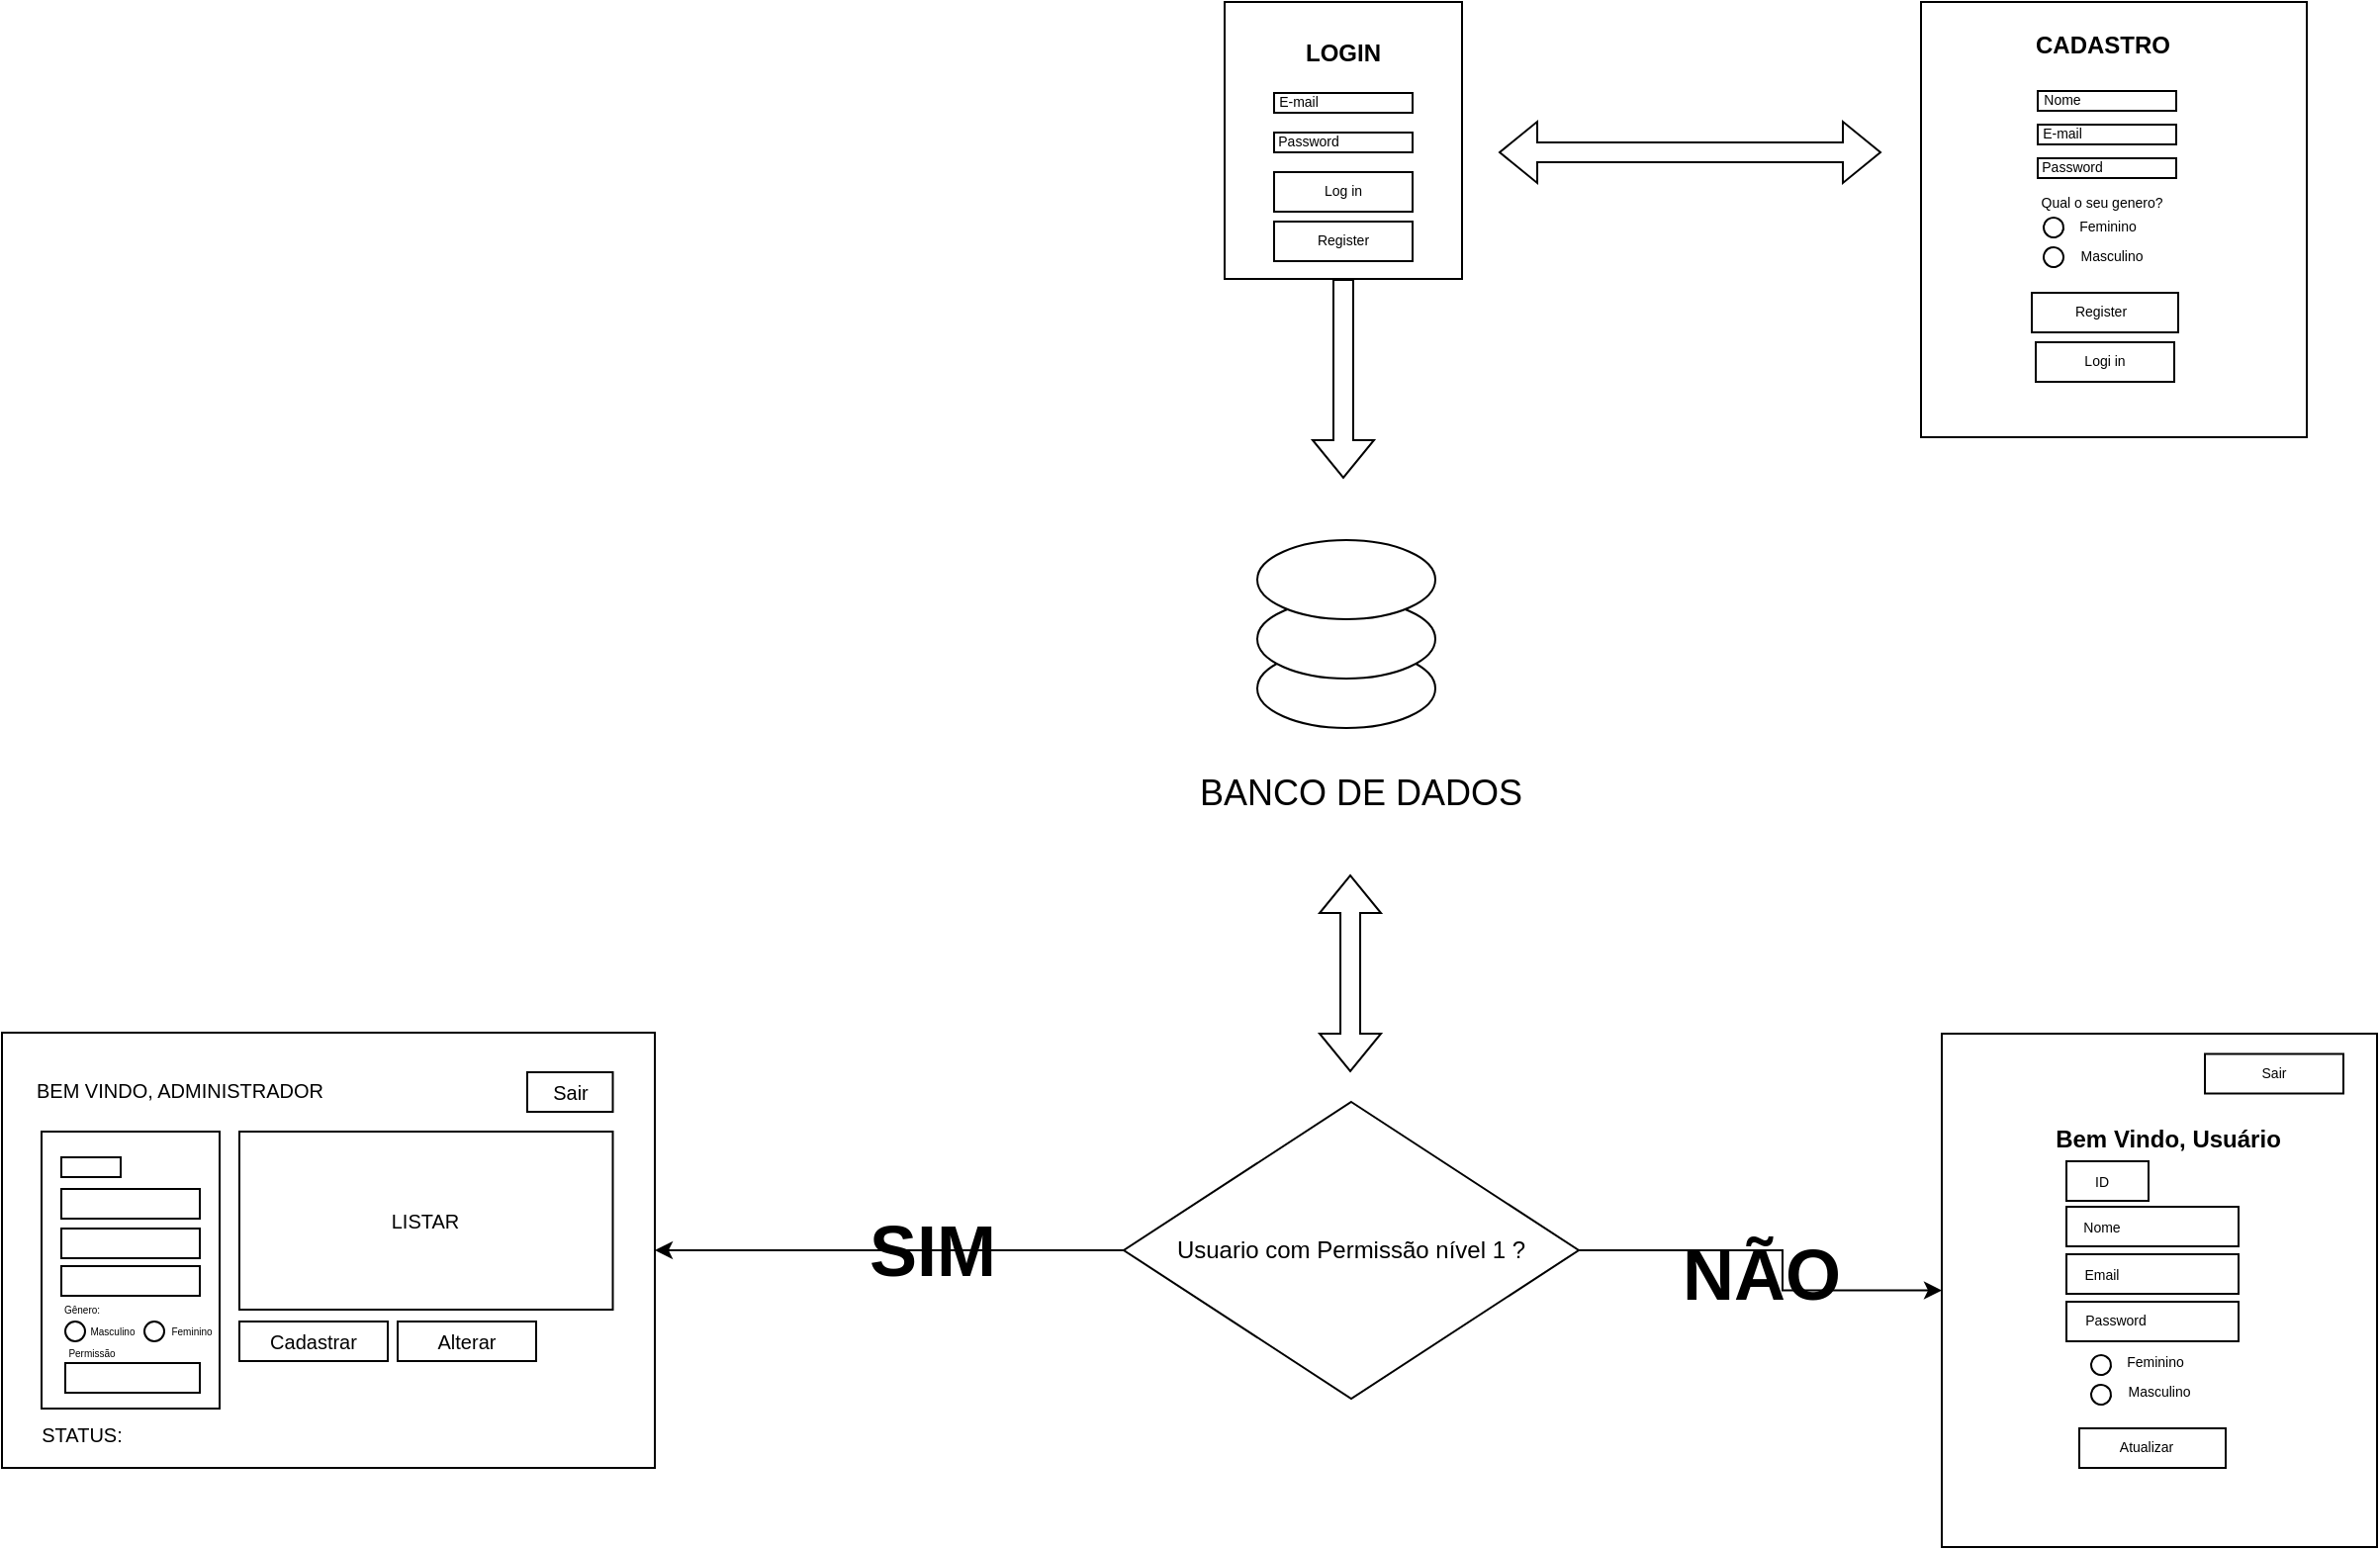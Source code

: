 <mxfile version="17.1.3" type="device"><diagram id="WGc3xMWW-dLss6r6IFGD" name="Page-1"><mxGraphModel dx="3541" dy="2225" grid="1" gridSize="10" guides="1" tooltips="1" connect="1" arrows="1" fold="1" page="1" pageScale="1" pageWidth="827" pageHeight="1169" math="0" shadow="0"><root><mxCell id="0"/><mxCell id="mjRN7YR32xXn8tpHwkQq-1" parent="0"/><mxCell id="mjRN7YR32xXn8tpHwkQq-15" value="" style="ellipse;whiteSpace=wrap;html=1;fontSize=7;" parent="mjRN7YR32xXn8tpHwkQq-1" vertex="1"><mxGeometry x="-345.5" y="-154" width="90" height="40" as="geometry"/></mxCell><mxCell id="mjRN7YR32xXn8tpHwkQq-14" value="" style="ellipse;whiteSpace=wrap;html=1;fontSize=7;" parent="mjRN7YR32xXn8tpHwkQq-1" vertex="1"><mxGeometry x="-345.5" y="-179" width="90" height="40" as="geometry"/></mxCell><mxCell id="mjRN7YR32xXn8tpHwkQq-2" value="" style="rounded=0;whiteSpace=wrap;html=1;" parent="mjRN7YR32xXn8tpHwkQq-1" vertex="1"><mxGeometry x="-362" y="-481" width="120" height="140" as="geometry"/></mxCell><mxCell id="mjRN7YR32xXn8tpHwkQq-3" value="&lt;b&gt;LOGIN&lt;/b&gt;" style="text;html=1;strokeColor=none;fillColor=none;align=center;verticalAlign=middle;whiteSpace=wrap;rounded=0;" parent="mjRN7YR32xXn8tpHwkQq-1" vertex="1"><mxGeometry x="-327" y="-465" width="50" height="20" as="geometry"/></mxCell><mxCell id="mjRN7YR32xXn8tpHwkQq-4" value="" style="rounded=0;whiteSpace=wrap;html=1;" parent="mjRN7YR32xXn8tpHwkQq-1" vertex="1"><mxGeometry x="-337" y="-435" width="70" height="10" as="geometry"/></mxCell><mxCell id="mjRN7YR32xXn8tpHwkQq-5" value="" style="rounded=0;whiteSpace=wrap;html=1;" parent="mjRN7YR32xXn8tpHwkQq-1" vertex="1"><mxGeometry x="-337" y="-415" width="70" height="10" as="geometry"/></mxCell><mxCell id="mjRN7YR32xXn8tpHwkQq-8" value="" style="rounded=0;whiteSpace=wrap;html=1;" parent="mjRN7YR32xXn8tpHwkQq-1" vertex="1"><mxGeometry x="-337" y="-395" width="70" height="20" as="geometry"/></mxCell><mxCell id="mjRN7YR32xXn8tpHwkQq-9" value="Log in" style="text;html=1;strokeColor=none;fillColor=none;align=center;verticalAlign=middle;whiteSpace=wrap;rounded=0;fontSize=7;" parent="mjRN7YR32xXn8tpHwkQq-1" vertex="1"><mxGeometry x="-332" y="-400" width="60" height="30" as="geometry"/></mxCell><mxCell id="mjRN7YR32xXn8tpHwkQq-10" value="E-mail" style="text;html=1;strokeColor=none;fillColor=none;align=center;verticalAlign=middle;whiteSpace=wrap;rounded=0;fontSize=7;" parent="mjRN7YR32xXn8tpHwkQq-1" vertex="1"><mxGeometry x="-337" y="-435" width="25" height="10" as="geometry"/></mxCell><mxCell id="mjRN7YR32xXn8tpHwkQq-11" value="Password" style="text;html=1;strokeColor=none;fillColor=none;align=center;verticalAlign=middle;whiteSpace=wrap;rounded=0;fontSize=7;" parent="mjRN7YR32xXn8tpHwkQq-1" vertex="1"><mxGeometry x="-332" y="-415" width="25" height="10" as="geometry"/></mxCell><mxCell id="mjRN7YR32xXn8tpHwkQq-12" value="" style="ellipse;whiteSpace=wrap;html=1;fontSize=7;" parent="mjRN7YR32xXn8tpHwkQq-1" vertex="1"><mxGeometry x="-345.5" y="-209" width="90" height="40" as="geometry"/></mxCell><mxCell id="mjRN7YR32xXn8tpHwkQq-16" value="&lt;font style=&quot;font-size: 18px&quot;&gt;BANCO DE DADOS&lt;/font&gt;" style="text;html=1;strokeColor=none;fillColor=none;align=center;verticalAlign=middle;whiteSpace=wrap;rounded=0;fontSize=7;" parent="mjRN7YR32xXn8tpHwkQq-1" vertex="1"><mxGeometry x="-413" y="-96.5" width="240" height="30" as="geometry"/></mxCell><mxCell id="mjRN7YR32xXn8tpHwkQq-19" value="" style="rounded=0;whiteSpace=wrap;html=1;" parent="mjRN7YR32xXn8tpHwkQq-1" vertex="1"><mxGeometry x="-10" y="-481" width="195" height="220" as="geometry"/></mxCell><mxCell id="mjRN7YR32xXn8tpHwkQq-20" value="&lt;b&gt;CADASTRO&lt;/b&gt;" style="text;html=1;strokeColor=none;fillColor=none;align=center;verticalAlign=middle;whiteSpace=wrap;rounded=0;" parent="mjRN7YR32xXn8tpHwkQq-1" vertex="1"><mxGeometry x="43" y="-469" width="78" height="20" as="geometry"/></mxCell><mxCell id="mjRN7YR32xXn8tpHwkQq-21" value="" style="rounded=0;whiteSpace=wrap;html=1;" parent="mjRN7YR32xXn8tpHwkQq-1" vertex="1"><mxGeometry x="49" y="-419" width="70" height="10" as="geometry"/></mxCell><mxCell id="mjRN7YR32xXn8tpHwkQq-22" value="" style="rounded=0;whiteSpace=wrap;html=1;" parent="mjRN7YR32xXn8tpHwkQq-1" vertex="1"><mxGeometry x="49" y="-402" width="70" height="10" as="geometry"/></mxCell><mxCell id="mjRN7YR32xXn8tpHwkQq-23" value="" style="rounded=0;whiteSpace=wrap;html=1;" parent="mjRN7YR32xXn8tpHwkQq-1" vertex="1"><mxGeometry x="46" y="-334" width="74" height="20" as="geometry"/></mxCell><mxCell id="mjRN7YR32xXn8tpHwkQq-24" value="Register" style="text;html=1;strokeColor=none;fillColor=none;align=center;verticalAlign=middle;whiteSpace=wrap;rounded=0;fontSize=7;" parent="mjRN7YR32xXn8tpHwkQq-1" vertex="1"><mxGeometry x="51" y="-339" width="60" height="30" as="geometry"/></mxCell><mxCell id="mjRN7YR32xXn8tpHwkQq-25" value="E-mail" style="text;html=1;strokeColor=none;fillColor=none;align=center;verticalAlign=middle;whiteSpace=wrap;rounded=0;fontSize=7;" parent="mjRN7YR32xXn8tpHwkQq-1" vertex="1"><mxGeometry x="49" y="-419" width="25" height="10" as="geometry"/></mxCell><mxCell id="mjRN7YR32xXn8tpHwkQq-26" value="Password" style="text;html=1;strokeColor=none;fillColor=none;align=center;verticalAlign=middle;whiteSpace=wrap;rounded=0;fontSize=7;" parent="mjRN7YR32xXn8tpHwkQq-1" vertex="1"><mxGeometry x="54" y="-402" width="25" height="10" as="geometry"/></mxCell><mxCell id="mjRN7YR32xXn8tpHwkQq-28" value="" style="rounded=0;whiteSpace=wrap;html=1;" parent="mjRN7YR32xXn8tpHwkQq-1" vertex="1"><mxGeometry x="49" y="-436" width="70" height="10" as="geometry"/></mxCell><mxCell id="mjRN7YR32xXn8tpHwkQq-29" value="Nome" style="text;html=1;strokeColor=none;fillColor=none;align=center;verticalAlign=middle;whiteSpace=wrap;rounded=0;fontSize=7;" parent="mjRN7YR32xXn8tpHwkQq-1" vertex="1"><mxGeometry x="49" y="-436" width="25" height="10" as="geometry"/></mxCell><mxCell id="mjRN7YR32xXn8tpHwkQq-30" value="" style="ellipse;whiteSpace=wrap;html=1;aspect=fixed;fontSize=2;rotation=-60;" parent="mjRN7YR32xXn8tpHwkQq-1" vertex="1"><mxGeometry x="52" y="-357" width="10" height="10" as="geometry"/></mxCell><mxCell id="mjRN7YR32xXn8tpHwkQq-31" value="&lt;span style=&quot;font-size: 7px&quot;&gt;Qual o seu genero?&lt;/span&gt;" style="text;html=1;strokeColor=none;fillColor=none;align=center;verticalAlign=middle;whiteSpace=wrap;rounded=0;fontSize=2;" parent="mjRN7YR32xXn8tpHwkQq-1" vertex="1"><mxGeometry x="49" y="-384" width="65" height="10" as="geometry"/></mxCell><mxCell id="mjRN7YR32xXn8tpHwkQq-33" value="Masculino" style="text;html=1;strokeColor=none;fillColor=none;align=center;verticalAlign=middle;whiteSpace=wrap;rounded=0;fontSize=7;" parent="mjRN7YR32xXn8tpHwkQq-1" vertex="1"><mxGeometry x="64" y="-359.5" width="45" height="15" as="geometry"/></mxCell><mxCell id="mjRN7YR32xXn8tpHwkQq-36" value="" style="ellipse;whiteSpace=wrap;html=1;aspect=fixed;fontSize=2;rotation=-60;" parent="mjRN7YR32xXn8tpHwkQq-1" vertex="1"><mxGeometry x="52" y="-372" width="10" height="10" as="geometry"/></mxCell><mxCell id="mjRN7YR32xXn8tpHwkQq-37" value="Feminino" style="text;html=1;strokeColor=none;fillColor=none;align=center;verticalAlign=middle;whiteSpace=wrap;rounded=0;fontSize=7;" parent="mjRN7YR32xXn8tpHwkQq-1" vertex="1"><mxGeometry x="62" y="-374.5" width="45" height="15" as="geometry"/></mxCell><mxCell id="gifAWHpyw7p1F67e-ajf-2" value="" style="rounded=0;whiteSpace=wrap;html=1;" vertex="1" parent="mjRN7YR32xXn8tpHwkQq-1"><mxGeometry x="-980" y="40" width="330" height="220" as="geometry"/></mxCell><mxCell id="gifAWHpyw7p1F67e-ajf-4" value="" style="rounded=0;whiteSpace=wrap;html=1;" vertex="1" parent="mjRN7YR32xXn8tpHwkQq-1"><mxGeometry x="-337" y="-370" width="70" height="20" as="geometry"/></mxCell><mxCell id="gifAWHpyw7p1F67e-ajf-5" value="Register" style="text;html=1;strokeColor=none;fillColor=none;align=center;verticalAlign=middle;whiteSpace=wrap;rounded=0;fontSize=7;" vertex="1" parent="mjRN7YR32xXn8tpHwkQq-1"><mxGeometry x="-332" y="-375" width="60" height="30" as="geometry"/></mxCell><mxCell id="gifAWHpyw7p1F67e-ajf-8" value="" style="rounded=0;whiteSpace=wrap;html=1;" vertex="1" parent="mjRN7YR32xXn8tpHwkQq-1"><mxGeometry x="48" y="-309" width="70" height="20" as="geometry"/></mxCell><mxCell id="gifAWHpyw7p1F67e-ajf-9" value="Logi in" style="text;html=1;strokeColor=none;fillColor=none;align=center;verticalAlign=middle;whiteSpace=wrap;rounded=0;fontSize=7;" vertex="1" parent="mjRN7YR32xXn8tpHwkQq-1"><mxGeometry x="53" y="-314" width="60" height="30" as="geometry"/></mxCell><mxCell id="gifAWHpyw7p1F67e-ajf-14" style="edgeStyle=orthogonalEdgeStyle;rounded=0;orthogonalLoop=1;jettySize=auto;html=1;exitX=0;exitY=0.5;exitDx=0;exitDy=0;" edge="1" parent="mjRN7YR32xXn8tpHwkQq-1" source="gifAWHpyw7p1F67e-ajf-13" target="gifAWHpyw7p1F67e-ajf-2"><mxGeometry relative="1" as="geometry"><Array as="points"><mxPoint x="-430" y="150"/><mxPoint x="-430" y="150"/></Array></mxGeometry></mxCell><mxCell id="gifAWHpyw7p1F67e-ajf-15" value="&lt;h1&gt;&lt;font style=&quot;font-size: 36px&quot;&gt;SIM&lt;/font&gt;&lt;/h1&gt;" style="edgeLabel;html=1;align=center;verticalAlign=middle;resizable=0;points=[];labelBackgroundColor=none;" vertex="1" connectable="0" parent="gifAWHpyw7p1F67e-ajf-14"><mxGeometry x="-0.374" y="1" relative="1" as="geometry"><mxPoint x="-23" y="-1" as="offset"/></mxGeometry></mxCell><mxCell id="gifAWHpyw7p1F67e-ajf-45" style="edgeStyle=orthogonalEdgeStyle;rounded=0;orthogonalLoop=1;jettySize=auto;html=1;fontSize=10;" edge="1" parent="mjRN7YR32xXn8tpHwkQq-1" source="gifAWHpyw7p1F67e-ajf-13" target="gifAWHpyw7p1F67e-ajf-44"><mxGeometry relative="1" as="geometry"><Array as="points"><mxPoint x="-80" y="150"/></Array></mxGeometry></mxCell><mxCell id="gifAWHpyw7p1F67e-ajf-13" value="Usuario com Permissão nível&amp;nbsp;1 ?" style="rhombus;whiteSpace=wrap;html=1;" vertex="1" parent="mjRN7YR32xXn8tpHwkQq-1"><mxGeometry x="-413" y="75" width="230" height="150" as="geometry"/></mxCell><mxCell id="gifAWHpyw7p1F67e-ajf-18" value="&lt;font style=&quot;font-size: 10px&quot;&gt;BEM VINDO, ADMINISTRADOR&lt;/font&gt;" style="text;html=1;strokeColor=none;fillColor=none;align=center;verticalAlign=middle;whiteSpace=wrap;rounded=0;labelBackgroundColor=none;fontSize=36;" vertex="1" parent="mjRN7YR32xXn8tpHwkQq-1"><mxGeometry x="-970" y="60" width="160" as="geometry"/></mxCell><mxCell id="gifAWHpyw7p1F67e-ajf-19" value="" style="rounded=0;whiteSpace=wrap;html=1;labelBackgroundColor=none;fontSize=10;" vertex="1" parent="mjRN7YR32xXn8tpHwkQq-1"><mxGeometry x="-960" y="90" width="90" height="140" as="geometry"/></mxCell><mxCell id="gifAWHpyw7p1F67e-ajf-21" value="" style="rounded=0;whiteSpace=wrap;html=1;labelBackgroundColor=none;fontSize=10;" vertex="1" parent="mjRN7YR32xXn8tpHwkQq-1"><mxGeometry x="-860" y="90" width="188.75" height="90" as="geometry"/></mxCell><mxCell id="gifAWHpyw7p1F67e-ajf-22" value="Sair" style="rounded=0;whiteSpace=wrap;html=1;labelBackgroundColor=none;fontSize=10;" vertex="1" parent="mjRN7YR32xXn8tpHwkQq-1"><mxGeometry x="-714.5" y="60" width="43.25" height="20" as="geometry"/></mxCell><mxCell id="gifAWHpyw7p1F67e-ajf-23" value="Cadastrar" style="rounded=0;whiteSpace=wrap;html=1;labelBackgroundColor=none;fontSize=10;" vertex="1" parent="mjRN7YR32xXn8tpHwkQq-1"><mxGeometry x="-860" y="186" width="75" height="20" as="geometry"/></mxCell><mxCell id="gifAWHpyw7p1F67e-ajf-25" value="Alterar" style="rounded=0;whiteSpace=wrap;html=1;labelBackgroundColor=none;fontSize=10;" vertex="1" parent="mjRN7YR32xXn8tpHwkQq-1"><mxGeometry x="-780" y="186" width="70" height="20" as="geometry"/></mxCell><mxCell id="gifAWHpyw7p1F67e-ajf-26" value="" style="rounded=0;whiteSpace=wrap;html=1;labelBackgroundColor=none;fontSize=10;" vertex="1" parent="mjRN7YR32xXn8tpHwkQq-1"><mxGeometry x="-950" y="103" width="30" height="10" as="geometry"/></mxCell><mxCell id="gifAWHpyw7p1F67e-ajf-27" value="" style="rounded=0;whiteSpace=wrap;html=1;labelBackgroundColor=none;fontSize=10;" vertex="1" parent="mjRN7YR32xXn8tpHwkQq-1"><mxGeometry x="-950" y="119" width="70" height="15" as="geometry"/></mxCell><mxCell id="gifAWHpyw7p1F67e-ajf-30" value="" style="rounded=0;whiteSpace=wrap;html=1;labelBackgroundColor=none;fontSize=10;" vertex="1" parent="mjRN7YR32xXn8tpHwkQq-1"><mxGeometry x="-950" y="139" width="70" height="15" as="geometry"/></mxCell><mxCell id="gifAWHpyw7p1F67e-ajf-31" value="" style="rounded=0;whiteSpace=wrap;html=1;labelBackgroundColor=none;fontSize=10;" vertex="1" parent="mjRN7YR32xXn8tpHwkQq-1"><mxGeometry x="-950" y="158" width="70" height="15" as="geometry"/></mxCell><mxCell id="gifAWHpyw7p1F67e-ajf-32" value="" style="ellipse;whiteSpace=wrap;html=1;labelBackgroundColor=none;fontSize=10;" vertex="1" parent="mjRN7YR32xXn8tpHwkQq-1"><mxGeometry x="-948" y="186" width="10" height="10" as="geometry"/></mxCell><mxCell id="gifAWHpyw7p1F67e-ajf-33" value="&lt;font style=&quot;font-size: 5px&quot;&gt;Gênero:&lt;/font&gt;" style="text;html=1;strokeColor=none;fillColor=none;align=center;verticalAlign=middle;whiteSpace=wrap;rounded=0;labelBackgroundColor=none;fontSize=10;" vertex="1" parent="mjRN7YR32xXn8tpHwkQq-1"><mxGeometry x="-949" y="175" width="19" height="5" as="geometry"/></mxCell><mxCell id="gifAWHpyw7p1F67e-ajf-34" value="&lt;span style=&quot;font-size: 5px&quot;&gt;Masculino&lt;/span&gt;" style="text;html=1;strokeColor=none;fillColor=none;align=center;verticalAlign=middle;whiteSpace=wrap;rounded=0;labelBackgroundColor=none;fontSize=10;" vertex="1" parent="mjRN7YR32xXn8tpHwkQq-1"><mxGeometry x="-938" y="182" width="28" height="14" as="geometry"/></mxCell><mxCell id="gifAWHpyw7p1F67e-ajf-35" value="" style="ellipse;whiteSpace=wrap;html=1;labelBackgroundColor=none;fontSize=10;" vertex="1" parent="mjRN7YR32xXn8tpHwkQq-1"><mxGeometry x="-908" y="186" width="10" height="10" as="geometry"/></mxCell><mxCell id="gifAWHpyw7p1F67e-ajf-36" value="&lt;span style=&quot;font-size: 5px&quot;&gt;Feminino&lt;/span&gt;" style="text;html=1;strokeColor=none;fillColor=none;align=center;verticalAlign=middle;whiteSpace=wrap;rounded=0;labelBackgroundColor=none;fontSize=10;" vertex="1" parent="mjRN7YR32xXn8tpHwkQq-1"><mxGeometry x="-898" y="182" width="28" height="14" as="geometry"/></mxCell><mxCell id="gifAWHpyw7p1F67e-ajf-37" value="" style="rounded=0;whiteSpace=wrap;html=1;labelBackgroundColor=none;fontSize=10;" vertex="1" parent="mjRN7YR32xXn8tpHwkQq-1"><mxGeometry x="-948" y="207" width="68" height="15" as="geometry"/></mxCell><mxCell id="gifAWHpyw7p1F67e-ajf-38" value="&lt;font style=&quot;font-size: 5px&quot;&gt;Permissão&lt;/font&gt;" style="text;html=1;strokeColor=none;fillColor=none;align=center;verticalAlign=middle;whiteSpace=wrap;rounded=0;labelBackgroundColor=none;fontSize=10;" vertex="1" parent="mjRN7YR32xXn8tpHwkQq-1"><mxGeometry x="-944.5" y="197.5" width="19" height="5" as="geometry"/></mxCell><mxCell id="gifAWHpyw7p1F67e-ajf-39" value="&lt;font style=&quot;font-size: 10px&quot;&gt;STATUS:&lt;/font&gt;" style="text;html=1;strokeColor=none;fillColor=none;align=center;verticalAlign=middle;whiteSpace=wrap;rounded=0;labelBackgroundColor=none;fontSize=10;" vertex="1" parent="mjRN7YR32xXn8tpHwkQq-1"><mxGeometry x="-949" y="240" width="19" height="5" as="geometry"/></mxCell><mxCell id="gifAWHpyw7p1F67e-ajf-40" value="LISTAR" style="text;html=1;strokeColor=none;fillColor=none;align=center;verticalAlign=middle;whiteSpace=wrap;rounded=0;labelBackgroundColor=none;fontSize=10;" vertex="1" parent="mjRN7YR32xXn8tpHwkQq-1"><mxGeometry x="-795.62" y="120" width="60" height="30" as="geometry"/></mxCell><mxCell id="gifAWHpyw7p1F67e-ajf-44" value="" style="rounded=0;whiteSpace=wrap;html=1;" vertex="1" parent="mjRN7YR32xXn8tpHwkQq-1"><mxGeometry x="0.5" y="40.5" width="220" height="259.5" as="geometry"/></mxCell><mxCell id="gifAWHpyw7p1F67e-ajf-46" value="&lt;h1&gt;&lt;font style=&quot;font-size: 36px&quot;&gt;NÃO&lt;/font&gt;&lt;/h1&gt;" style="edgeLabel;html=1;align=center;verticalAlign=middle;resizable=0;points=[];labelBackgroundColor=none;" vertex="1" connectable="0" parent="mjRN7YR32xXn8tpHwkQq-1"><mxGeometry x="-540" y="10" as="geometry"><mxPoint x="449" y="152" as="offset"/></mxGeometry></mxCell><mxCell id="gifAWHpyw7p1F67e-ajf-47" value="&lt;b&gt;Bem Vindo, Usuário&lt;/b&gt;" style="text;html=1;strokeColor=none;fillColor=none;align=center;verticalAlign=middle;whiteSpace=wrap;rounded=0;" vertex="1" parent="mjRN7YR32xXn8tpHwkQq-1"><mxGeometry x="40" y="81" width="150" height="25" as="geometry"/></mxCell><mxCell id="gifAWHpyw7p1F67e-ajf-48" value="" style="rounded=0;whiteSpace=wrap;html=1;" vertex="1" parent="mjRN7YR32xXn8tpHwkQq-1"><mxGeometry x="133.5" y="50.75" width="70" height="20" as="geometry"/></mxCell><mxCell id="gifAWHpyw7p1F67e-ajf-49" value="Sair" style="text;html=1;strokeColor=none;fillColor=none;align=center;verticalAlign=middle;whiteSpace=wrap;rounded=0;fontSize=7;" vertex="1" parent="mjRN7YR32xXn8tpHwkQq-1"><mxGeometry x="141" y="47" width="55" height="27.5" as="geometry"/></mxCell><mxCell id="gifAWHpyw7p1F67e-ajf-52" value="" style="rounded=0;whiteSpace=wrap;html=1;" vertex="1" parent="mjRN7YR32xXn8tpHwkQq-1"><mxGeometry x="70" y="240" width="74" height="20" as="geometry"/></mxCell><mxCell id="gifAWHpyw7p1F67e-ajf-53" value="Atualizar&amp;nbsp;" style="text;html=1;strokeColor=none;fillColor=none;align=center;verticalAlign=middle;whiteSpace=wrap;rounded=0;fontSize=7;" vertex="1" parent="mjRN7YR32xXn8tpHwkQq-1"><mxGeometry x="75" y="235" width="60" height="30" as="geometry"/></mxCell><mxCell id="gifAWHpyw7p1F67e-ajf-56" value="" style="rounded=0;whiteSpace=wrap;html=1;" vertex="1" parent="mjRN7YR32xXn8tpHwkQq-1"><mxGeometry x="63.5" y="128" width="87" height="20" as="geometry"/></mxCell><mxCell id="gifAWHpyw7p1F67e-ajf-57" value="Nome" style="text;html=1;strokeColor=none;fillColor=none;align=center;verticalAlign=middle;whiteSpace=wrap;rounded=0;fontSize=7;" vertex="1" parent="mjRN7YR32xXn8tpHwkQq-1"><mxGeometry x="68.5" y="134" width="25" height="10" as="geometry"/></mxCell><mxCell id="gifAWHpyw7p1F67e-ajf-58" value="" style="ellipse;whiteSpace=wrap;html=1;aspect=fixed;fontSize=2;rotation=-60;" vertex="1" parent="mjRN7YR32xXn8tpHwkQq-1"><mxGeometry x="76" y="218" width="10" height="10" as="geometry"/></mxCell><mxCell id="gifAWHpyw7p1F67e-ajf-59" value="Masculino" style="text;html=1;strokeColor=none;fillColor=none;align=center;verticalAlign=middle;whiteSpace=wrap;rounded=0;fontSize=7;" vertex="1" parent="mjRN7YR32xXn8tpHwkQq-1"><mxGeometry x="88" y="214.5" width="45" height="15" as="geometry"/></mxCell><mxCell id="gifAWHpyw7p1F67e-ajf-60" value="" style="ellipse;whiteSpace=wrap;html=1;aspect=fixed;fontSize=2;rotation=-60;" vertex="1" parent="mjRN7YR32xXn8tpHwkQq-1"><mxGeometry x="76" y="203" width="10" height="10" as="geometry"/></mxCell><mxCell id="gifAWHpyw7p1F67e-ajf-61" value="Feminino" style="text;html=1;strokeColor=none;fillColor=none;align=center;verticalAlign=middle;whiteSpace=wrap;rounded=0;fontSize=7;" vertex="1" parent="mjRN7YR32xXn8tpHwkQq-1"><mxGeometry x="86" y="199.5" width="45" height="15" as="geometry"/></mxCell><mxCell id="gifAWHpyw7p1F67e-ajf-62" value="" style="rounded=0;whiteSpace=wrap;html=1;" vertex="1" parent="mjRN7YR32xXn8tpHwkQq-1"><mxGeometry x="63.5" y="152" width="87" height="20" as="geometry"/></mxCell><mxCell id="gifAWHpyw7p1F67e-ajf-63" value="Email" style="text;html=1;strokeColor=none;fillColor=none;align=center;verticalAlign=middle;whiteSpace=wrap;rounded=0;fontSize=7;" vertex="1" parent="mjRN7YR32xXn8tpHwkQq-1"><mxGeometry x="68.5" y="158" width="25" height="10" as="geometry"/></mxCell><mxCell id="gifAWHpyw7p1F67e-ajf-64" value="" style="rounded=0;whiteSpace=wrap;html=1;" vertex="1" parent="mjRN7YR32xXn8tpHwkQq-1"><mxGeometry x="63.5" y="176" width="87" height="20" as="geometry"/></mxCell><mxCell id="gifAWHpyw7p1F67e-ajf-65" value="Password" style="text;html=1;strokeColor=none;fillColor=none;align=center;verticalAlign=middle;whiteSpace=wrap;rounded=0;fontSize=7;" vertex="1" parent="mjRN7YR32xXn8tpHwkQq-1"><mxGeometry x="76" y="181" width="25" height="10" as="geometry"/></mxCell><mxCell id="gifAWHpyw7p1F67e-ajf-68" value="" style="shape=flexArrow;endArrow=classic;startArrow=classic;html=1;rounded=0;fontSize=3;exitX=0.5;exitY=1;exitDx=0;exitDy=0;entryX=0.5;entryY=0;entryDx=0;entryDy=0;" edge="1" parent="mjRN7YR32xXn8tpHwkQq-1"><mxGeometry width="100" height="100" relative="1" as="geometry"><mxPoint x="-298.48" y="-40" as="sourcePoint"/><mxPoint x="-298.48" y="60" as="targetPoint"/></mxGeometry></mxCell><mxCell id="gifAWHpyw7p1F67e-ajf-69" value="" style="shape=flexArrow;endArrow=classic;html=1;rounded=0;fontSize=3;exitX=0.5;exitY=1;exitDx=0;exitDy=0;" edge="1" parent="mjRN7YR32xXn8tpHwkQq-1" source="mjRN7YR32xXn8tpHwkQq-2"><mxGeometry width="50" height="50" relative="1" as="geometry"><mxPoint x="281" y="145" as="sourcePoint"/><mxPoint x="-302" y="-240" as="targetPoint"/><Array as="points"/></mxGeometry></mxCell><mxCell id="gifAWHpyw7p1F67e-ajf-70" value="" style="shape=flexArrow;endArrow=classic;startArrow=classic;html=1;rounded=0;fontSize=3;exitX=0.5;exitY=1;exitDx=0;exitDy=0;" edge="1" parent="mjRN7YR32xXn8tpHwkQq-1"><mxGeometry width="100" height="100" relative="1" as="geometry"><mxPoint x="-223.48" y="-405" as="sourcePoint"/><mxPoint x="-30" y="-405" as="targetPoint"/></mxGeometry></mxCell><mxCell id="gifAWHpyw7p1F67e-ajf-71" value="" style="rounded=0;whiteSpace=wrap;html=1;" vertex="1" parent="mjRN7YR32xXn8tpHwkQq-1"><mxGeometry x="63.5" y="105" width="41.5" height="20" as="geometry"/></mxCell><mxCell id="gifAWHpyw7p1F67e-ajf-72" value="ID" style="text;html=1;strokeColor=none;fillColor=none;align=center;verticalAlign=middle;whiteSpace=wrap;rounded=0;fontSize=7;" vertex="1" parent="mjRN7YR32xXn8tpHwkQq-1"><mxGeometry x="68.5" y="111" width="25" height="10" as="geometry"/></mxCell></root></mxGraphModel></diagram></mxfile>